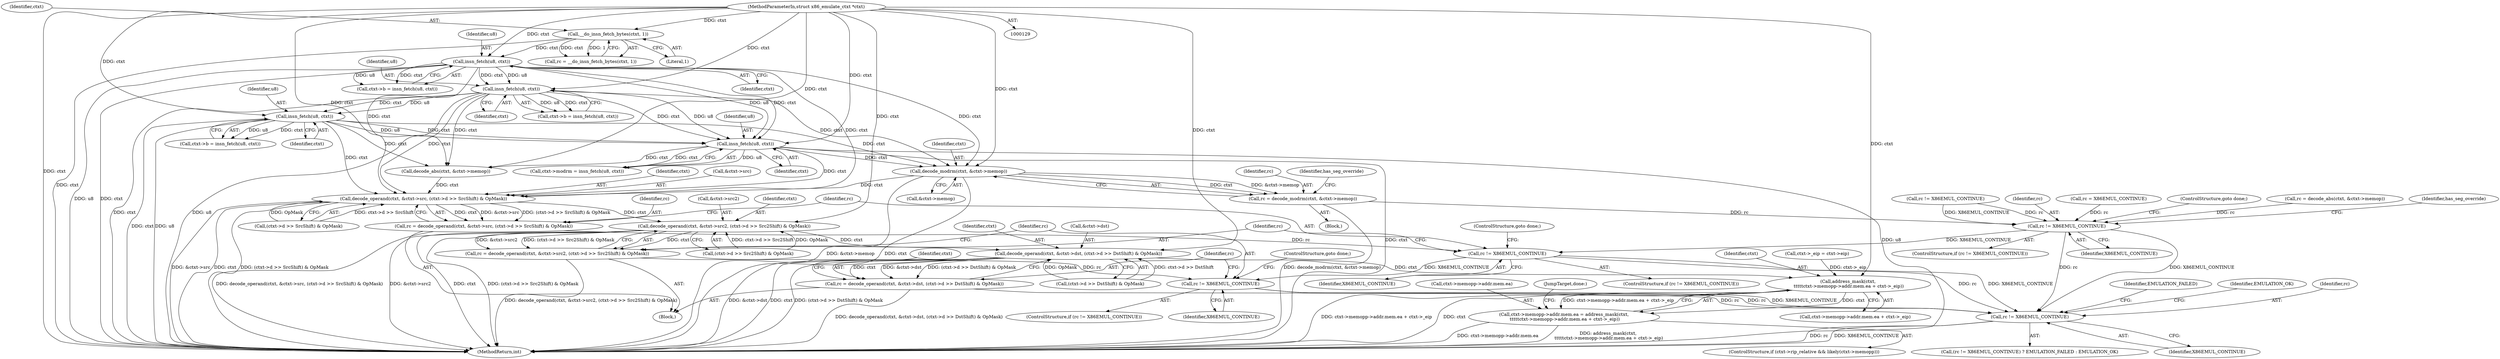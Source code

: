 digraph "0_linux_d9092f52d7e61dd1557f2db2400ddb430e85937e@pointer" {
"1000970" [label="(Call,decode_modrm(ctxt, &ctxt->memop))"];
"1000474" [label="(Call,insn_fetch(u8, ctxt))"];
"1000421" [label="(Call,insn_fetch(u8, ctxt))"];
"1000277" [label="(Call,insn_fetch(u8, ctxt))"];
"1000221" [label="(Call,__do_insn_fetch_bytes(ctxt, 1))"];
"1000130" [label="(MethodParameterIn,struct x86_emulate_ctxt *ctxt)"];
"1000447" [label="(Call,insn_fetch(u8, ctxt))"];
"1000968" [label="(Call,rc = decode_modrm(ctxt, &ctxt->memop))"];
"1001006" [label="(Call,rc != X86EMUL_CONTINUE)"];
"1001047" [label="(Call,rc != X86EMUL_CONTINUE)"];
"1001067" [label="(Call,rc != X86EMUL_CONTINUE)"];
"1001123" [label="(Call,rc != X86EMUL_CONTINUE)"];
"1001033" [label="(Call,decode_operand(ctxt, &ctxt->src, (ctxt->d >> SrcShift) & OpMask))"];
"1001031" [label="(Call,rc = decode_operand(ctxt, &ctxt->src, (ctxt->d >> SrcShift) & OpMask))"];
"1001053" [label="(Call,decode_operand(ctxt, &ctxt->src2, (ctxt->d >> Src2Shift) & OpMask))"];
"1001051" [label="(Call,rc = decode_operand(ctxt, &ctxt->src2, (ctxt->d >> Src2Shift) & OpMask))"];
"1001073" [label="(Call,decode_operand(ctxt, &ctxt->dst, (ctxt->d >> DstShift) & OpMask))"];
"1001071" [label="(Call,rc = decode_operand(ctxt, &ctxt->dst, (ctxt->d >> DstShift) & OpMask))"];
"1001105" [label="(Call,address_mask(ctxt,\n \t\t\t\t\tctxt->memopp->addr.mem.ea + ctxt->_eip))"];
"1001095" [label="(Call,ctxt->memopp->addr.mem.ea = address_mask(ctxt,\n \t\t\t\t\tctxt->memopp->addr.mem.ea + ctxt->_eip))"];
"1001096" [label="(Call,ctxt->memopp->addr.mem.ea)"];
"1001105" [label="(Call,address_mask(ctxt,\n \t\t\t\t\tctxt->memopp->addr.mem.ea + ctxt->_eip))"];
"1001006" [label="(Call,rc != X86EMUL_CONTINUE)"];
"1001128" [label="(MethodReturn,int)"];
"1001106" [label="(Identifier,ctxt)"];
"1001039" [label="(Call,(ctxt->d >> SrcShift) & OpMask)"];
"1000968" [label="(Call,rc = decode_modrm(ctxt, &ctxt->memop))"];
"1000997" [label="(Call,rc = decode_abs(ctxt, &ctxt->memop))"];
"1001069" [label="(Identifier,X86EMUL_CONTINUE)"];
"1001046" [label="(ControlStructure,if (rc != X86EMUL_CONTINUE))"];
"1000999" [label="(Call,decode_abs(ctxt, &ctxt->memop))"];
"1001053" [label="(Call,decode_operand(ctxt, &ctxt->src2, (ctxt->d >> Src2Shift) & OpMask))"];
"1001070" [label="(ControlStructure,goto done;)"];
"1000133" [label="(Block,)"];
"1001126" [label="(Identifier,EMULATION_FAILED)"];
"1000447" [label="(Call,insn_fetch(u8, ctxt))"];
"1001033" [label="(Call,decode_operand(ctxt, &ctxt->src, (ctxt->d >> SrcShift) & OpMask))"];
"1000422" [label="(Identifier,u8)"];
"1000219" [label="(Call,rc = __do_insn_fetch_bytes(ctxt, 1))"];
"1001034" [label="(Identifier,ctxt)"];
"1001012" [label="(Identifier,has_seg_override)"];
"1001122" [label="(Call,(rc != X86EMUL_CONTINUE) ? EMULATION_FAILED : EMULATION_OK)"];
"1001107" [label="(Call,ctxt->memopp->addr.mem.ea + ctxt->_eip)"];
"1000279" [label="(Identifier,ctxt)"];
"1001054" [label="(Identifier,ctxt)"];
"1001072" [label="(Identifier,rc)"];
"1000972" [label="(Call,&ctxt->memop)"];
"1001120" [label="(JumpTarget,done:)"];
"1000470" [label="(Call,ctxt->modrm = insn_fetch(u8, ctxt))"];
"1000278" [label="(Identifier,u8)"];
"1000225" [label="(Call,rc != X86EMUL_CONTINUE)"];
"1001123" [label="(Call,rc != X86EMUL_CONTINUE)"];
"1001050" [label="(ControlStructure,goto done;)"];
"1000969" [label="(Identifier,rc)"];
"1000423" [label="(Identifier,ctxt)"];
"1000222" [label="(Identifier,ctxt)"];
"1000971" [label="(Identifier,ctxt)"];
"1001051" [label="(Call,rc = decode_operand(ctxt, &ctxt->src2, (ctxt->d >> Src2Shift) & OpMask))"];
"1000475" [label="(Identifier,u8)"];
"1001067" [label="(Call,rc != X86EMUL_CONTINUE)"];
"1001074" [label="(Identifier,ctxt)"];
"1001095" [label="(Call,ctxt->memopp->addr.mem.ea = address_mask(ctxt,\n \t\t\t\t\tctxt->memopp->addr.mem.ea + ctxt->_eip))"];
"1000130" [label="(MethodParameterIn,struct x86_emulate_ctxt *ctxt)"];
"1001047" [label="(Call,rc != X86EMUL_CONTINUE)"];
"1001032" [label="(Identifier,rc)"];
"1001075" [label="(Call,&ctxt->dst)"];
"1001048" [label="(Identifier,rc)"];
"1000970" [label="(Call,decode_modrm(ctxt, &ctxt->memop))"];
"1000221" [label="(Call,__do_insn_fetch_bytes(ctxt, 1))"];
"1001079" [label="(Call,(ctxt->d >> DstShift) & OpMask)"];
"1001007" [label="(Identifier,rc)"];
"1000273" [label="(Call,ctxt->b = insn_fetch(u8, ctxt))"];
"1001066" [label="(ControlStructure,if (rc != X86EMUL_CONTINUE))"];
"1000277" [label="(Call,insn_fetch(u8, ctxt))"];
"1001005" [label="(ControlStructure,if (rc != X86EMUL_CONTINUE))"];
"1001055" [label="(Call,&ctxt->src2)"];
"1001127" [label="(Identifier,EMULATION_OK)"];
"1000967" [label="(Block,)"];
"1000417" [label="(Call,ctxt->b = insn_fetch(u8, ctxt))"];
"1001125" [label="(Identifier,X86EMUL_CONTINUE)"];
"1001071" [label="(Call,rc = decode_operand(ctxt, &ctxt->dst, (ctxt->d >> DstShift) & OpMask))"];
"1001031" [label="(Call,rc = decode_operand(ctxt, &ctxt->src, (ctxt->d >> SrcShift) & OpMask))"];
"1001089" [label="(Identifier,ctxt)"];
"1001059" [label="(Call,(ctxt->d >> Src2Shift) & OpMask)"];
"1001008" [label="(Identifier,X86EMUL_CONTINUE)"];
"1001086" [label="(ControlStructure,if (ctxt->rip_relative && likely(ctxt->memopp)))"];
"1001035" [label="(Call,&ctxt->src)"];
"1000135" [label="(Call,rc = X86EMUL_CONTINUE)"];
"1000421" [label="(Call,insn_fetch(u8, ctxt))"];
"1001052" [label="(Identifier,rc)"];
"1001073" [label="(Call,decode_operand(ctxt, &ctxt->dst, (ctxt->d >> DstShift) & OpMask))"];
"1000978" [label="(Identifier,has_seg_override)"];
"1001009" [label="(ControlStructure,goto done;)"];
"1000449" [label="(Identifier,ctxt)"];
"1001124" [label="(Identifier,rc)"];
"1000169" [label="(Call,ctxt->_eip = ctxt->eip)"];
"1000443" [label="(Call,ctxt->b = insn_fetch(u8, ctxt))"];
"1001068" [label="(Identifier,rc)"];
"1000223" [label="(Literal,1)"];
"1001049" [label="(Identifier,X86EMUL_CONTINUE)"];
"1000476" [label="(Identifier,ctxt)"];
"1000474" [label="(Call,insn_fetch(u8, ctxt))"];
"1000448" [label="(Identifier,u8)"];
"1000970" -> "1000968"  [label="AST: "];
"1000970" -> "1000972"  [label="CFG: "];
"1000971" -> "1000970"  [label="AST: "];
"1000972" -> "1000970"  [label="AST: "];
"1000968" -> "1000970"  [label="CFG: "];
"1000970" -> "1001128"  [label="DDG: &ctxt->memop"];
"1000970" -> "1001128"  [label="DDG: ctxt"];
"1000970" -> "1000968"  [label="DDG: ctxt"];
"1000970" -> "1000968"  [label="DDG: &ctxt->memop"];
"1000474" -> "1000970"  [label="DDG: ctxt"];
"1000421" -> "1000970"  [label="DDG: ctxt"];
"1000447" -> "1000970"  [label="DDG: ctxt"];
"1000277" -> "1000970"  [label="DDG: ctxt"];
"1000130" -> "1000970"  [label="DDG: ctxt"];
"1000970" -> "1001033"  [label="DDG: ctxt"];
"1000474" -> "1000470"  [label="AST: "];
"1000474" -> "1000476"  [label="CFG: "];
"1000475" -> "1000474"  [label="AST: "];
"1000476" -> "1000474"  [label="AST: "];
"1000470" -> "1000474"  [label="CFG: "];
"1000474" -> "1001128"  [label="DDG: ctxt"];
"1000474" -> "1001128"  [label="DDG: u8"];
"1000474" -> "1000470"  [label="DDG: u8"];
"1000474" -> "1000470"  [label="DDG: ctxt"];
"1000421" -> "1000474"  [label="DDG: u8"];
"1000421" -> "1000474"  [label="DDG: ctxt"];
"1000277" -> "1000474"  [label="DDG: u8"];
"1000277" -> "1000474"  [label="DDG: ctxt"];
"1000447" -> "1000474"  [label="DDG: u8"];
"1000447" -> "1000474"  [label="DDG: ctxt"];
"1000130" -> "1000474"  [label="DDG: ctxt"];
"1000474" -> "1000999"  [label="DDG: ctxt"];
"1000474" -> "1001033"  [label="DDG: ctxt"];
"1000421" -> "1000417"  [label="AST: "];
"1000421" -> "1000423"  [label="CFG: "];
"1000422" -> "1000421"  [label="AST: "];
"1000423" -> "1000421"  [label="AST: "];
"1000417" -> "1000421"  [label="CFG: "];
"1000421" -> "1001128"  [label="DDG: ctxt"];
"1000421" -> "1001128"  [label="DDG: u8"];
"1000421" -> "1000417"  [label="DDG: u8"];
"1000421" -> "1000417"  [label="DDG: ctxt"];
"1000277" -> "1000421"  [label="DDG: u8"];
"1000277" -> "1000421"  [label="DDG: ctxt"];
"1000130" -> "1000421"  [label="DDG: ctxt"];
"1000421" -> "1000447"  [label="DDG: u8"];
"1000421" -> "1000447"  [label="DDG: ctxt"];
"1000421" -> "1000999"  [label="DDG: ctxt"];
"1000421" -> "1001033"  [label="DDG: ctxt"];
"1000277" -> "1000273"  [label="AST: "];
"1000277" -> "1000279"  [label="CFG: "];
"1000278" -> "1000277"  [label="AST: "];
"1000279" -> "1000277"  [label="AST: "];
"1000273" -> "1000277"  [label="CFG: "];
"1000277" -> "1001128"  [label="DDG: u8"];
"1000277" -> "1001128"  [label="DDG: ctxt"];
"1000277" -> "1000273"  [label="DDG: u8"];
"1000277" -> "1000273"  [label="DDG: ctxt"];
"1000221" -> "1000277"  [label="DDG: ctxt"];
"1000130" -> "1000277"  [label="DDG: ctxt"];
"1000277" -> "1000999"  [label="DDG: ctxt"];
"1000277" -> "1001033"  [label="DDG: ctxt"];
"1000221" -> "1000219"  [label="AST: "];
"1000221" -> "1000223"  [label="CFG: "];
"1000222" -> "1000221"  [label="AST: "];
"1000223" -> "1000221"  [label="AST: "];
"1000219" -> "1000221"  [label="CFG: "];
"1000221" -> "1001128"  [label="DDG: ctxt"];
"1000221" -> "1000219"  [label="DDG: ctxt"];
"1000221" -> "1000219"  [label="DDG: 1"];
"1000130" -> "1000221"  [label="DDG: ctxt"];
"1000130" -> "1000129"  [label="AST: "];
"1000130" -> "1001128"  [label="DDG: ctxt"];
"1000130" -> "1000447"  [label="DDG: ctxt"];
"1000130" -> "1000999"  [label="DDG: ctxt"];
"1000130" -> "1001033"  [label="DDG: ctxt"];
"1000130" -> "1001053"  [label="DDG: ctxt"];
"1000130" -> "1001073"  [label="DDG: ctxt"];
"1000130" -> "1001105"  [label="DDG: ctxt"];
"1000447" -> "1000443"  [label="AST: "];
"1000447" -> "1000449"  [label="CFG: "];
"1000448" -> "1000447"  [label="AST: "];
"1000449" -> "1000447"  [label="AST: "];
"1000443" -> "1000447"  [label="CFG: "];
"1000447" -> "1001128"  [label="DDG: ctxt"];
"1000447" -> "1001128"  [label="DDG: u8"];
"1000447" -> "1000443"  [label="DDG: u8"];
"1000447" -> "1000443"  [label="DDG: ctxt"];
"1000447" -> "1000999"  [label="DDG: ctxt"];
"1000447" -> "1001033"  [label="DDG: ctxt"];
"1000968" -> "1000967"  [label="AST: "];
"1000969" -> "1000968"  [label="AST: "];
"1000978" -> "1000968"  [label="CFG: "];
"1000968" -> "1001128"  [label="DDG: decode_modrm(ctxt, &ctxt->memop)"];
"1000968" -> "1001006"  [label="DDG: rc"];
"1001006" -> "1001005"  [label="AST: "];
"1001006" -> "1001008"  [label="CFG: "];
"1001007" -> "1001006"  [label="AST: "];
"1001008" -> "1001006"  [label="AST: "];
"1001009" -> "1001006"  [label="CFG: "];
"1001012" -> "1001006"  [label="CFG: "];
"1000997" -> "1001006"  [label="DDG: rc"];
"1000225" -> "1001006"  [label="DDG: rc"];
"1000225" -> "1001006"  [label="DDG: X86EMUL_CONTINUE"];
"1000135" -> "1001006"  [label="DDG: rc"];
"1001006" -> "1001047"  [label="DDG: X86EMUL_CONTINUE"];
"1001006" -> "1001123"  [label="DDG: rc"];
"1001006" -> "1001123"  [label="DDG: X86EMUL_CONTINUE"];
"1001047" -> "1001046"  [label="AST: "];
"1001047" -> "1001049"  [label="CFG: "];
"1001048" -> "1001047"  [label="AST: "];
"1001049" -> "1001047"  [label="AST: "];
"1001050" -> "1001047"  [label="CFG: "];
"1001052" -> "1001047"  [label="CFG: "];
"1001031" -> "1001047"  [label="DDG: rc"];
"1001047" -> "1001067"  [label="DDG: X86EMUL_CONTINUE"];
"1001047" -> "1001123"  [label="DDG: rc"];
"1001047" -> "1001123"  [label="DDG: X86EMUL_CONTINUE"];
"1001067" -> "1001066"  [label="AST: "];
"1001067" -> "1001069"  [label="CFG: "];
"1001068" -> "1001067"  [label="AST: "];
"1001069" -> "1001067"  [label="AST: "];
"1001070" -> "1001067"  [label="CFG: "];
"1001072" -> "1001067"  [label="CFG: "];
"1001051" -> "1001067"  [label="DDG: rc"];
"1001067" -> "1001123"  [label="DDG: rc"];
"1001067" -> "1001123"  [label="DDG: X86EMUL_CONTINUE"];
"1001123" -> "1001122"  [label="AST: "];
"1001123" -> "1001125"  [label="CFG: "];
"1001124" -> "1001123"  [label="AST: "];
"1001125" -> "1001123"  [label="AST: "];
"1001126" -> "1001123"  [label="CFG: "];
"1001127" -> "1001123"  [label="CFG: "];
"1001123" -> "1001128"  [label="DDG: rc"];
"1001123" -> "1001128"  [label="DDG: X86EMUL_CONTINUE"];
"1001071" -> "1001123"  [label="DDG: rc"];
"1001033" -> "1001031"  [label="AST: "];
"1001033" -> "1001039"  [label="CFG: "];
"1001034" -> "1001033"  [label="AST: "];
"1001035" -> "1001033"  [label="AST: "];
"1001039" -> "1001033"  [label="AST: "];
"1001031" -> "1001033"  [label="CFG: "];
"1001033" -> "1001128"  [label="DDG: &ctxt->src"];
"1001033" -> "1001128"  [label="DDG: ctxt"];
"1001033" -> "1001128"  [label="DDG: (ctxt->d >> SrcShift) & OpMask"];
"1001033" -> "1001031"  [label="DDG: ctxt"];
"1001033" -> "1001031"  [label="DDG: &ctxt->src"];
"1001033" -> "1001031"  [label="DDG: (ctxt->d >> SrcShift) & OpMask"];
"1000999" -> "1001033"  [label="DDG: ctxt"];
"1001039" -> "1001033"  [label="DDG: ctxt->d >> SrcShift"];
"1001039" -> "1001033"  [label="DDG: OpMask"];
"1001033" -> "1001053"  [label="DDG: ctxt"];
"1001031" -> "1000133"  [label="AST: "];
"1001032" -> "1001031"  [label="AST: "];
"1001048" -> "1001031"  [label="CFG: "];
"1001031" -> "1001128"  [label="DDG: decode_operand(ctxt, &ctxt->src, (ctxt->d >> SrcShift) & OpMask)"];
"1001053" -> "1001051"  [label="AST: "];
"1001053" -> "1001059"  [label="CFG: "];
"1001054" -> "1001053"  [label="AST: "];
"1001055" -> "1001053"  [label="AST: "];
"1001059" -> "1001053"  [label="AST: "];
"1001051" -> "1001053"  [label="CFG: "];
"1001053" -> "1001128"  [label="DDG: &ctxt->src2"];
"1001053" -> "1001128"  [label="DDG: ctxt"];
"1001053" -> "1001128"  [label="DDG: (ctxt->d >> Src2Shift) & OpMask"];
"1001053" -> "1001051"  [label="DDG: ctxt"];
"1001053" -> "1001051"  [label="DDG: &ctxt->src2"];
"1001053" -> "1001051"  [label="DDG: (ctxt->d >> Src2Shift) & OpMask"];
"1001059" -> "1001053"  [label="DDG: ctxt->d >> Src2Shift"];
"1001059" -> "1001053"  [label="DDG: OpMask"];
"1001053" -> "1001073"  [label="DDG: ctxt"];
"1001051" -> "1000133"  [label="AST: "];
"1001052" -> "1001051"  [label="AST: "];
"1001068" -> "1001051"  [label="CFG: "];
"1001051" -> "1001128"  [label="DDG: decode_operand(ctxt, &ctxt->src2, (ctxt->d >> Src2Shift) & OpMask)"];
"1001073" -> "1001071"  [label="AST: "];
"1001073" -> "1001079"  [label="CFG: "];
"1001074" -> "1001073"  [label="AST: "];
"1001075" -> "1001073"  [label="AST: "];
"1001079" -> "1001073"  [label="AST: "];
"1001071" -> "1001073"  [label="CFG: "];
"1001073" -> "1001128"  [label="DDG: &ctxt->dst"];
"1001073" -> "1001128"  [label="DDG: ctxt"];
"1001073" -> "1001128"  [label="DDG: (ctxt->d >> DstShift) & OpMask"];
"1001073" -> "1001071"  [label="DDG: ctxt"];
"1001073" -> "1001071"  [label="DDG: &ctxt->dst"];
"1001073" -> "1001071"  [label="DDG: (ctxt->d >> DstShift) & OpMask"];
"1001079" -> "1001073"  [label="DDG: ctxt->d >> DstShift"];
"1001079" -> "1001073"  [label="DDG: OpMask"];
"1001073" -> "1001105"  [label="DDG: ctxt"];
"1001071" -> "1000133"  [label="AST: "];
"1001072" -> "1001071"  [label="AST: "];
"1001089" -> "1001071"  [label="CFG: "];
"1001071" -> "1001128"  [label="DDG: decode_operand(ctxt, &ctxt->dst, (ctxt->d >> DstShift) & OpMask)"];
"1001105" -> "1001095"  [label="AST: "];
"1001105" -> "1001107"  [label="CFG: "];
"1001106" -> "1001105"  [label="AST: "];
"1001107" -> "1001105"  [label="AST: "];
"1001095" -> "1001105"  [label="CFG: "];
"1001105" -> "1001128"  [label="DDG: ctxt->memopp->addr.mem.ea + ctxt->_eip"];
"1001105" -> "1001128"  [label="DDG: ctxt"];
"1001105" -> "1001095"  [label="DDG: ctxt"];
"1001105" -> "1001095"  [label="DDG: ctxt->memopp->addr.mem.ea + ctxt->_eip"];
"1000169" -> "1001105"  [label="DDG: ctxt->_eip"];
"1001095" -> "1001086"  [label="AST: "];
"1001096" -> "1001095"  [label="AST: "];
"1001120" -> "1001095"  [label="CFG: "];
"1001095" -> "1001128"  [label="DDG: address_mask(ctxt,\n \t\t\t\t\tctxt->memopp->addr.mem.ea + ctxt->_eip)"];
"1001095" -> "1001128"  [label="DDG: ctxt->memopp->addr.mem.ea"];
}
